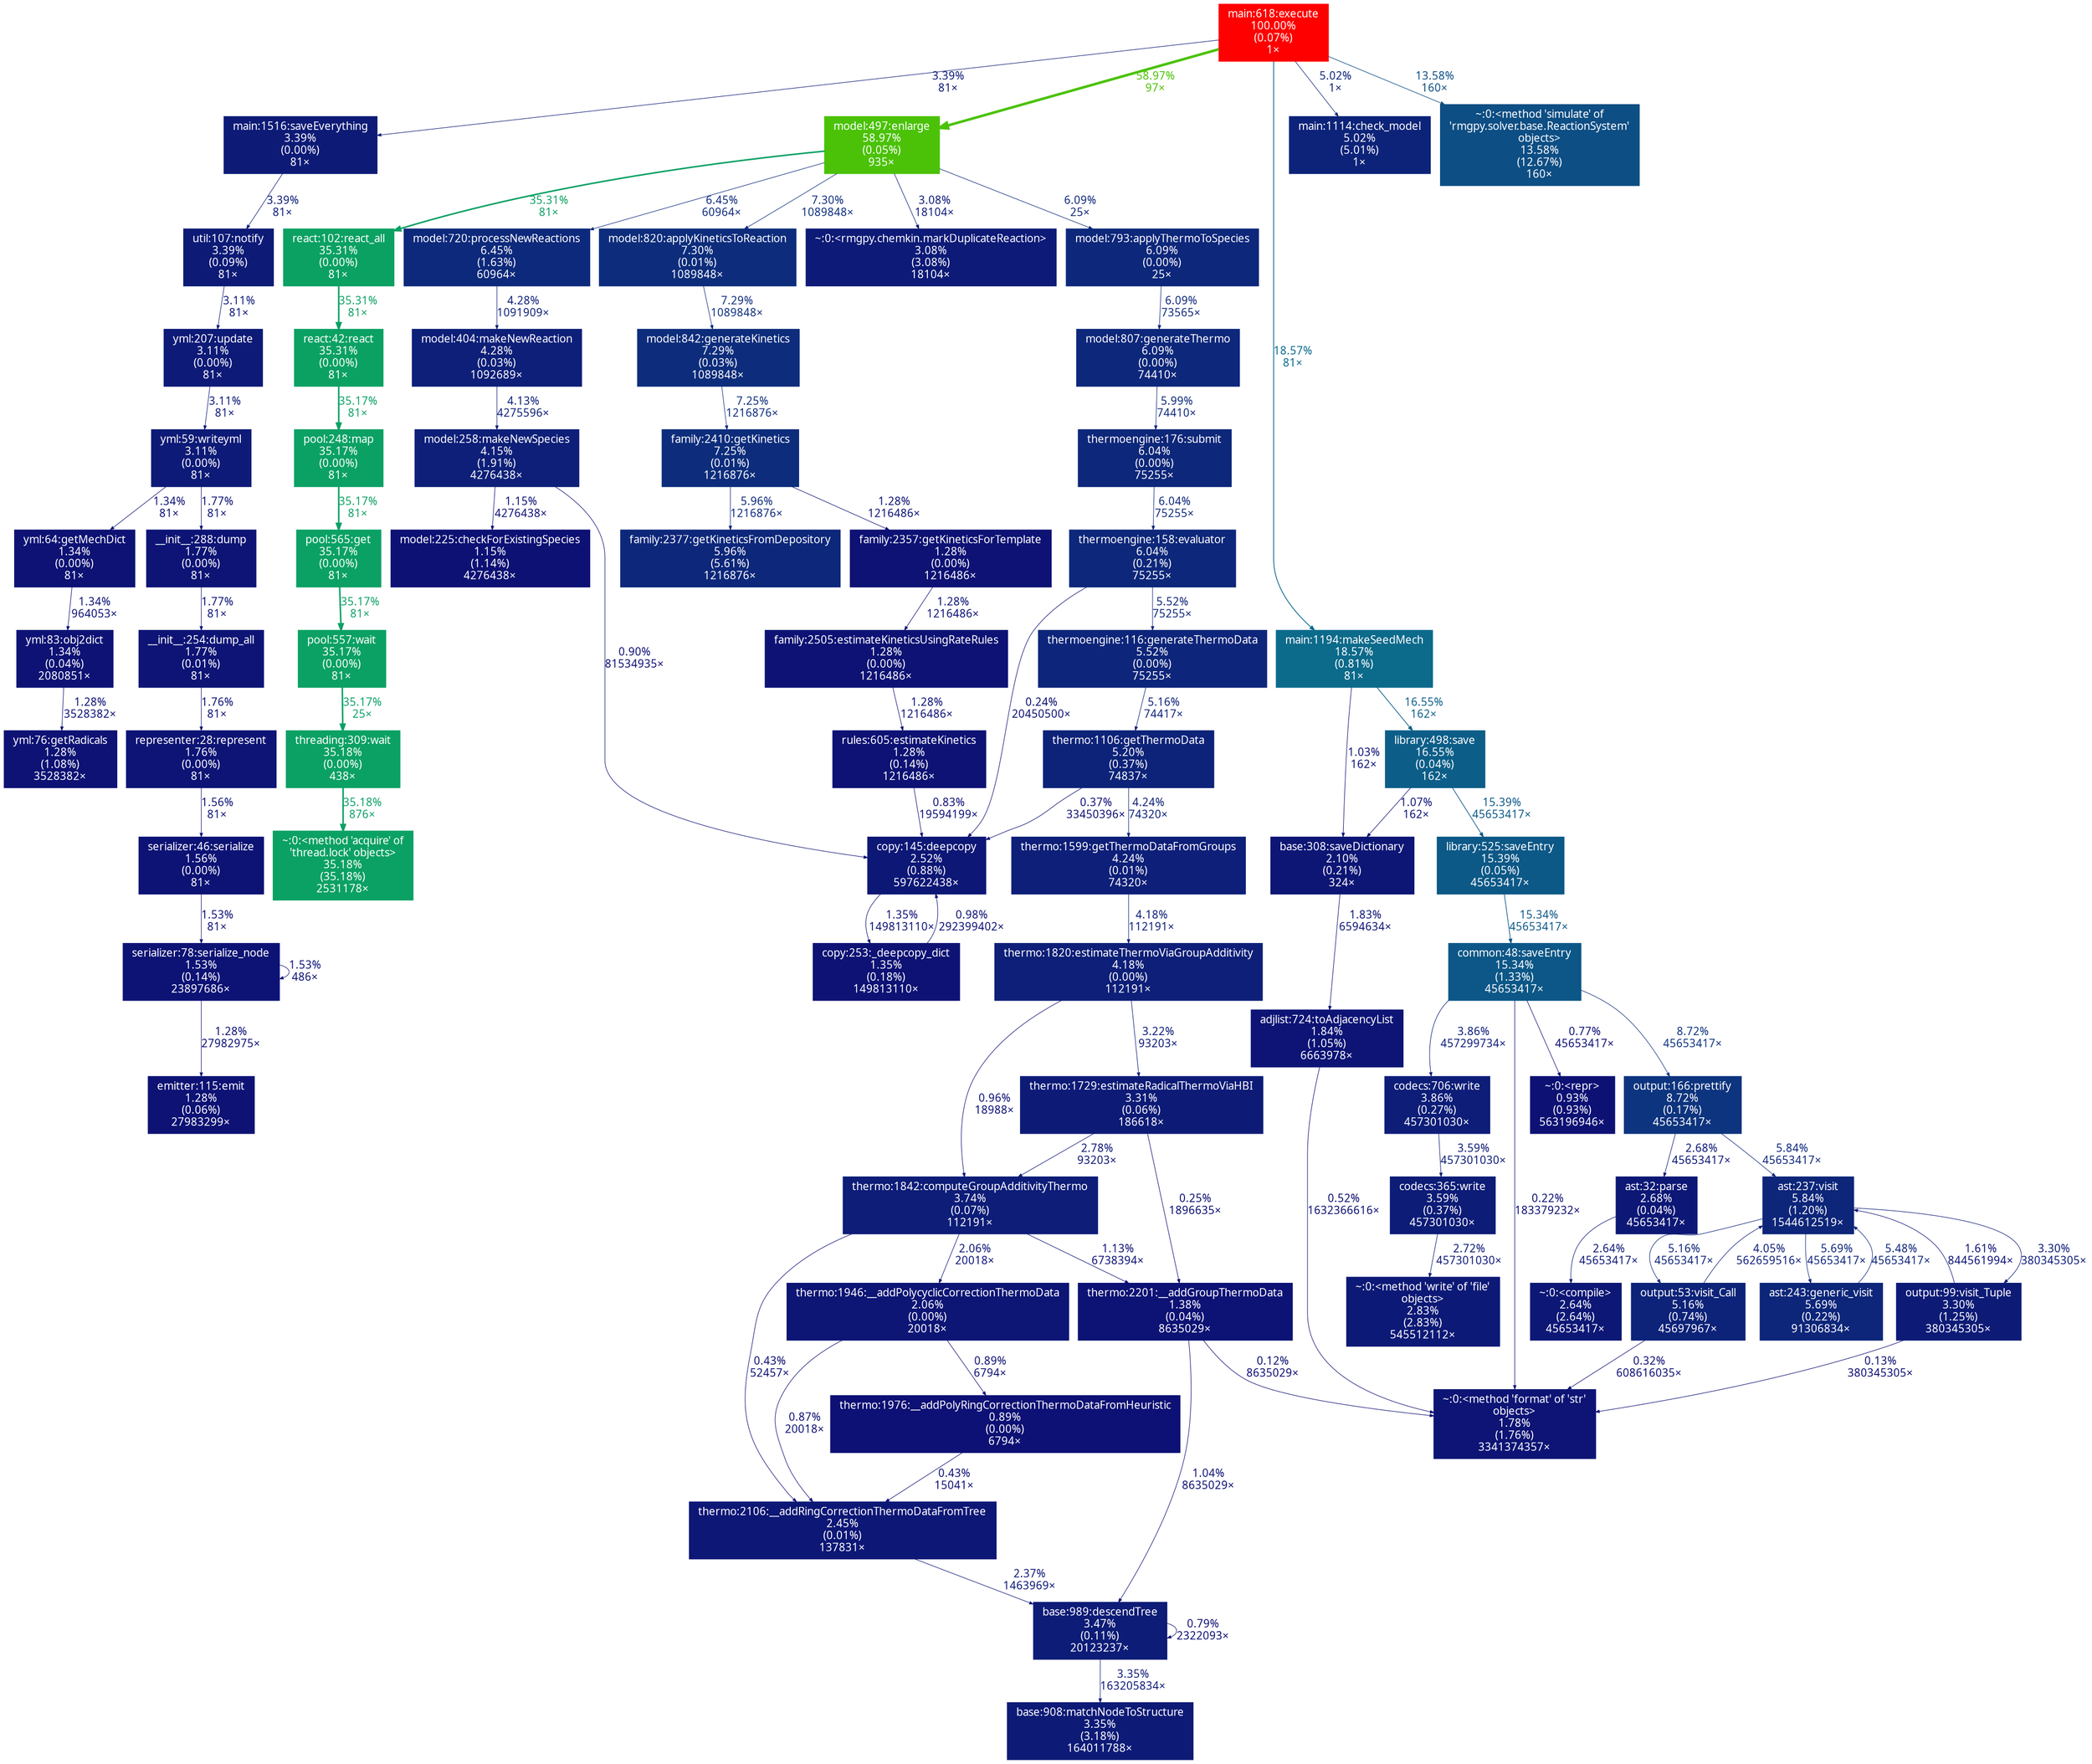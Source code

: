 digraph {
	graph [fontname=ArialMT, nodesep=0.125, ranksep=0.25];
	node [fontcolor=white, fontname=ArialMT, height=0, shape=box, style=filled, width=0];
	edge [fontname=ArialMT];
	13 [color="#0d1375", fontcolor="#ffffff", fontsize="10.00", label="serializer:78:serialize_node\n1.53%\n(0.14%)\n23897686×"];
	13 -> 13 [arrowsize="0.35", color="#0d1375", fontcolor="#0d1375", fontsize="10.00", label="1.53%\n486×", labeldistance="0.50", penwidth="0.50"];
	13 -> 103 [arrowsize="0.35", color="#0d1274", fontcolor="#0d1274", fontsize="10.00", label="1.28%\n27982975×", labeldistance="0.50", penwidth="0.50"];
	19 [color="#0d1274", fontcolor="#ffffff", fontsize="10.00", label="rules:605:estimateKinetics\n1.28%\n(0.14%)\n1216486×"];
	19 -> 253 [arrowsize="0.35", color="#0d1074", fontcolor="#0d1074", fontsize="10.00", label="0.83%\n19594199×", labeldistance="0.50", penwidth="0.50"];
	44 [color="#0d277a", fontcolor="#ffffff", fontsize="10.00", label="family:2377:getKineticsFromDepository\n5.96%\n(5.61%)\n1216876×"];
	47 [color="#0d1776", fontcolor="#ffffff", fontsize="10.00", label="thermo:2106:__addRingCorrectionThermoDataFromTree\n2.45%\n(0.01%)\n137831×"];
	47 -> 2331 [arrowsize="0.35", color="#0d1776", fontcolor="#0d1776", fontsize="10.00", label="2.37%\n1463969×", labeldistance="0.50", penwidth="0.50"];
	103 [color="#0d1274", fontcolor="#ffffff", fontsize="10.00", label="emitter:115:emit\n1.28%\n(0.06%)\n27983299×"];
	172 [color="#0d1274", fontcolor="#ffffff", fontsize="10.00", label="yml:83:obj2dict\n1.34%\n(0.04%)\n2080851×"];
	172 -> 274 [arrowsize="0.35", color="#0d1274", fontcolor="#0d1274", fontsize="10.00", label="1.28%\n3528382×", labeldistance="0.50", penwidth="0.50"];
	246 [color="#0d2d7c", fontcolor="#ffffff", fontsize="10.00", label="model:842:generateKinetics\n7.29%\n(0.03%)\n1089848×"];
	246 -> 1010 [arrowsize="0.35", color="#0d2d7c", fontcolor="#0d2d7c", fontsize="10.00", label="7.25%\n1216876×", labeldistance="0.50", penwidth="0.50"];
	253 [color="#0d1776", fontcolor="#ffffff", fontsize="10.00", label="copy:145:deepcopy\n2.52%\n(0.88%)\n597622438×"];
	253 -> 991 [arrowsize="0.35", color="#0d1274", fontcolor="#0d1274", fontsize="10.00", label="1.35%\n149813110×", labeldistance="0.50", penwidth="0.50"];
	274 [color="#0d1274", fontcolor="#ffffff", fontsize="10.00", label="yml:76:getRadicals\n1.28%\n(1.08%)\n3528382×"];
	276 [color="#ff0000", fontcolor="#ffffff", fontsize="10.00", label="main:618:execute\n100.00%\n(0.07%)\n1×"];
	276 -> 952 [arrowsize="0.77", color="#4bc208", fontcolor="#4bc208", fontsize="10.00", label="58.97%\n97×", labeldistance="2.36", penwidth="2.36"];
	276 -> 1188 [arrowsize="0.35", color="#0d2379", fontcolor="#0d2379", fontsize="10.00", label="5.02%\n1×", labeldistance="0.50", penwidth="0.50"];
	276 -> 1262 [arrowsize="0.37", color="#0d4e84", fontcolor="#0d4e84", fontsize="10.00", label="13.58%\n160×", labeldistance="0.54", penwidth="0.54"];
	276 -> 1765 [arrowsize="0.35", color="#0d1b77", fontcolor="#0d1b77", fontsize="10.00", label="3.39%\n81×", labeldistance="0.50", penwidth="0.50"];
	276 -> 2350 [arrowsize="0.43", color="#0c6a8b", fontcolor="#0c6a8b", fontsize="10.00", label="18.57%\n81×", labeldistance="0.74", penwidth="0.74"];
	303 [color="#0ba164", fontcolor="#ffffff", fontsize="10.00", label="threading:309:wait\n35.18%\n(0.00%)\n438×"];
	303 -> 2952 [arrowsize="0.59", color="#0ba164", fontcolor="#0ba164", fontsize="10.00", label="35.18%\n876×", labeldistance="1.41", penwidth="1.41"];
	356 [color="#0ba164", fontcolor="#ffffff", fontsize="10.00", label="pool:248:map\n35.17%\n(0.00%)\n81×"];
	356 -> 3936 [arrowsize="0.59", color="#0ba164", fontcolor="#0ba164", fontsize="10.00", label="35.17%\n81×", labeldistance="1.41", penwidth="1.41"];
	357 [color="#0ba163", fontcolor="#ffffff", fontsize="10.00", label="react:42:react\n35.31%\n(0.00%)\n81×"];
	357 -> 356 [arrowsize="0.59", color="#0ba164", fontcolor="#0ba164", fontsize="10.00", label="35.17%\n81×", labeldistance="1.41", penwidth="1.41"];
	360 [color="#0d277a", fontcolor="#ffffff", fontsize="10.00", label="thermoengine:176:submit\n6.04%\n(0.00%)\n75255×"];
	360 -> 909 [arrowsize="0.35", color="#0d277a", fontcolor="#0d277a", fontsize="10.00", label="6.04%\n75255×", labeldistance="0.50", penwidth="0.50"];
	362 [color="#0d277b", fontcolor="#ffffff", fontsize="10.00", label="model:807:generateThermo\n6.09%\n(0.00%)\n74410×"];
	362 -> 360 [arrowsize="0.35", color="#0d277a", fontcolor="#0d277a", fontsize="10.00", label="5.99%\n74410×", labeldistance="0.50", penwidth="0.50"];
	390 [color="#0d1475", fontcolor="#ffffff", fontsize="10.00", label="adjlist:724:toAdjacencyList\n1.84%\n(1.05%)\n6663978×"];
	390 -> 1921 [arrowsize="0.35", color="#0d0f73", fontcolor="#0d0f73", fontsize="10.00", label="0.52%\n1632366616×", labeldistance="0.50", penwidth="0.50"];
	409 [color="#0d1375", fontcolor="#ffffff", fontsize="10.00", label="serializer:46:serialize\n1.56%\n(0.00%)\n81×"];
	409 -> 13 [arrowsize="0.35", color="#0d1375", fontcolor="#0d1375", fontsize="10.00", label="1.53%\n81×", labeldistance="0.50", penwidth="0.50"];
	630 [color="#0d1475", fontcolor="#ffffff", fontsize="10.00", label="representer:28:represent\n1.76%\n(0.00%)\n81×"];
	630 -> 409 [arrowsize="0.35", color="#0d1375", fontcolor="#0d1375", fontsize="10.00", label="1.56%\n81×", labeldistance="0.50", penwidth="0.50"];
	631 [color="#0d1475", fontcolor="#ffffff", fontsize="10.00", label="__init__:254:dump_all\n1.77%\n(0.01%)\n81×"];
	631 -> 630 [arrowsize="0.35", color="#0d1475", fontcolor="#0d1475", fontsize="10.00", label="1.76%\n81×", labeldistance="0.50", penwidth="0.50"];
	713 [color="#0d2379", fontcolor="#ffffff", fontsize="10.00", label="thermo:1106:getThermoData\n5.20%\n(0.37%)\n74837×"];
	713 -> 253 [arrowsize="0.35", color="#0d0e73", fontcolor="#0d0e73", fontsize="10.00", label="0.37%\n33450396×", labeldistance="0.50", penwidth="0.50"];
	713 -> 3343 [arrowsize="0.35", color="#0d1f78", fontcolor="#0d1f78", fontsize="10.00", label="4.24%\n74320×", labeldistance="0.50", penwidth="0.50"];
	717 [color="#0c5787", fontcolor="#ffffff", fontsize="10.00", label="common:48:saveEntry\n15.34%\n(1.33%)\n45653417×"];
	717 -> 1020 [arrowsize="0.35", color="#0d347e", fontcolor="#0d347e", fontsize="10.00", label="8.72%\n45653417×", labeldistance="0.50", penwidth="0.50"];
	717 -> 1921 [arrowsize="0.35", color="#0d0e73", fontcolor="#0d0e73", fontsize="10.00", label="0.22%\n183379232×", labeldistance="0.50", penwidth="0.50"];
	717 -> 2074 [arrowsize="0.35", color="#0d1074", fontcolor="#0d1074", fontsize="10.00", label="0.77%\n45653417×", labeldistance="0.50", penwidth="0.50"];
	717 -> 2447 [arrowsize="0.35", color="#0d1d78", fontcolor="#0d1d78", fontsize="10.00", label="3.86%\n457299734×", labeldistance="0.50", penwidth="0.50"];
	821 [color="#0d1575", fontcolor="#ffffff", fontsize="10.00", label="thermo:1946:__addPolycyclicCorrectionThermoData\n2.06%\n(0.00%)\n20018×"];
	821 -> 47 [arrowsize="0.35", color="#0d1074", fontcolor="#0d1074", fontsize="10.00", label="0.87%\n20018×", labeldistance="0.50", penwidth="0.50"];
	821 -> 822 [arrowsize="0.35", color="#0d1074", fontcolor="#0d1074", fontsize="10.00", label="0.89%\n6794×", labeldistance="0.50", penwidth="0.50"];
	822 [color="#0d1074", fontcolor="#ffffff", fontsize="10.00", label="thermo:1976:__addPolyRingCorrectionThermoDataFromHeuristic\n0.89%\n(0.00%)\n6794×"];
	822 -> 47 [arrowsize="0.35", color="#0d0f73", fontcolor="#0d0f73", fontsize="10.00", label="0.43%\n15041×", labeldistance="0.50", penwidth="0.50"];
	837 [color="#0d1c77", fontcolor="#ffffff", fontsize="10.00", label="codecs:365:write\n3.59%\n(0.37%)\n457301030×"];
	837 -> 1721 [arrowsize="0.35", color="#0d1876", fontcolor="#0d1876", fontsize="10.00", label="2.72%\n457301030×", labeldistance="0.50", penwidth="0.50"];
	905 [color="#0d1475", fontcolor="#ffffff", fontsize="10.00", label="__init__:288:dump\n1.77%\n(0.00%)\n81×"];
	905 -> 631 [arrowsize="0.35", color="#0d1475", fontcolor="#0d1475", fontsize="10.00", label="1.77%\n81×", labeldistance="0.50", penwidth="0.50"];
	909 [color="#0d277a", fontcolor="#ffffff", fontsize="10.00", label="thermoengine:158:evaluator\n6.04%\n(0.21%)\n75255×"];
	909 -> 253 [arrowsize="0.35", color="#0d0e73", fontcolor="#0d0e73", fontsize="10.00", label="0.24%\n20450500×", labeldistance="0.50", penwidth="0.50"];
	909 -> 3353 [arrowsize="0.35", color="#0d257a", fontcolor="#0d257a", fontsize="10.00", label="5.52%\n75255×", labeldistance="0.50", penwidth="0.50"];
	952 [color="#4bc208", fontcolor="#ffffff", fontsize="10.00", label="model:497:enlarge\n58.97%\n(0.05%)\n935×"];
	952 -> 1045 [arrowsize="0.35", color="#0d297b", fontcolor="#0d297b", fontsize="10.00", label="6.45%\n60964×", labeldistance="0.50", penwidth="0.50"];
	952 -> 1772 [arrowsize="0.35", color="#0d2d7c", fontcolor="#0d2d7c", fontsize="10.00", label="7.30%\n1089848×", labeldistance="0.50", penwidth="0.50"];
	952 -> 2275 [arrowsize="0.59", color="#0ba163", fontcolor="#0ba163", fontsize="10.00", label="35.31%\n81×", labeldistance="1.41", penwidth="1.41"];
	952 -> 2977 [arrowsize="0.35", color="#0d277b", fontcolor="#0d277b", fontsize="10.00", label="6.09%\n25×", labeldistance="0.50", penwidth="0.50"];
	952 -> 3822 [arrowsize="0.35", color="#0d1a77", fontcolor="#0d1a77", fontsize="10.00", label="3.08%\n18104×", labeldistance="0.50", penwidth="0.50"];
	991 [color="#0d1274", fontcolor="#ffffff", fontsize="10.00", label="copy:253:_deepcopy_dict\n1.35%\n(0.18%)\n149813110×"];
	991 -> 253 [arrowsize="0.35", color="#0d1174", fontcolor="#0d1174", fontsize="10.00", label="0.98%\n292399402×", labeldistance="0.50", penwidth="0.50"];
	1010 [color="#0d2d7c", fontcolor="#ffffff", fontsize="10.00", label="family:2410:getKinetics\n7.25%\n(0.01%)\n1216876×"];
	1010 -> 44 [arrowsize="0.35", color="#0d277a", fontcolor="#0d277a", fontsize="10.00", label="5.96%\n1216876×", labeldistance="0.50", penwidth="0.50"];
	1010 -> 1822 [arrowsize="0.35", color="#0d1274", fontcolor="#0d1274", fontsize="10.00", label="1.28%\n1216486×", labeldistance="0.50", penwidth="0.50"];
	1019 [color="#0c5e88", fontcolor="#ffffff", fontsize="10.00", label="library:498:save\n16.55%\n(0.04%)\n162×"];
	1019 -> 1212 [arrowsize="0.35", color="#0d1174", fontcolor="#0d1174", fontsize="10.00", label="1.07%\n162×", labeldistance="0.50", penwidth="0.50"];
	1019 -> 4237 [arrowsize="0.39", color="#0c5887", fontcolor="#0c5887", fontsize="10.00", label="15.39%\n45653417×", labeldistance="0.62", penwidth="0.62"];
	1020 [color="#0d347e", fontcolor="#ffffff", fontsize="10.00", label="output:166:prettify\n8.72%\n(0.17%)\n45653417×"];
	1020 -> 2133 [arrowsize="0.35", color="#0d267a", fontcolor="#0d267a", fontsize="10.00", label="5.84%\n45653417×", labeldistance="0.50", penwidth="0.50"];
	1020 -> 4050 [arrowsize="0.35", color="#0d1876", fontcolor="#0d1876", fontsize="10.00", label="2.68%\n45653417×", labeldistance="0.50", penwidth="0.50"];
	1044 [color="#0d1f78", fontcolor="#ffffff", fontsize="10.00", label="model:404:makeNewReaction\n4.28%\n(0.03%)\n1092689×"];
	1044 -> 1647 [arrowsize="0.35", color="#0d1e78", fontcolor="#0d1e78", fontsize="10.00", label="4.13%\n4275596×", labeldistance="0.50", penwidth="0.50"];
	1045 [color="#0d297b", fontcolor="#ffffff", fontsize="10.00", label="model:720:processNewReactions\n6.45%\n(1.63%)\n60964×"];
	1045 -> 1044 [arrowsize="0.35", color="#0d1f78", fontcolor="#0d1f78", fontsize="10.00", label="4.28%\n1091909×", labeldistance="0.50", penwidth="0.50"];
	1067 [color="#0d1b77", fontcolor="#ffffff", fontsize="10.00", label="thermo:1729:estimateRadicalThermoViaHBI\n3.31%\n(0.06%)\n186618×"];
	1067 -> 1522 [arrowsize="0.35", color="#0d0e73", fontcolor="#0d0e73", fontsize="10.00", label="0.25%\n1896635×", labeldistance="0.50", penwidth="0.50"];
	1067 -> 2765 [arrowsize="0.35", color="#0d1876", fontcolor="#0d1876", fontsize="10.00", label="2.78%\n93203×", labeldistance="0.50", penwidth="0.50"];
	1068 [color="#0d1f78", fontcolor="#ffffff", fontsize="10.00", label="thermo:1820:estimateThermoViaGroupAdditivity\n4.18%\n(0.00%)\n112191×"];
	1068 -> 1067 [arrowsize="0.35", color="#0d1a77", fontcolor="#0d1a77", fontsize="10.00", label="3.22%\n93203×", labeldistance="0.50", penwidth="0.50"];
	1068 -> 2765 [arrowsize="0.35", color="#0d1174", fontcolor="#0d1174", fontsize="10.00", label="0.96%\n18988×", labeldistance="0.50", penwidth="0.50"];
	1184 [color="#0d1b77", fontcolor="#ffffff", fontsize="10.00", label="util:107:notify\n3.39%\n(0.09%)\n81×"];
	1184 -> 2295 [arrowsize="0.35", color="#0d1a77", fontcolor="#0d1a77", fontsize="10.00", label="3.11%\n81×", labeldistance="0.50", penwidth="0.50"];
	1188 [color="#0d2379", fontcolor="#ffffff", fontsize="10.00", label="main:1114:check_model\n5.02%\n(5.01%)\n1×"];
	1210 [color="#0d1b77", fontcolor="#ffffff", fontsize="10.00", label="base:908:matchNodeToStructure\n3.35%\n(3.18%)\n164011788×"];
	1212 [color="#0d1675", fontcolor="#ffffff", fontsize="10.00", label="base:308:saveDictionary\n2.10%\n(0.21%)\n324×"];
	1212 -> 390 [arrowsize="0.35", color="#0d1475", fontcolor="#0d1475", fontsize="10.00", label="1.83%\n6594634×", labeldistance="0.50", penwidth="0.50"];
	1262 [color="#0d4e84", fontcolor="#ffffff", fontsize="10.00", label="~:0:<method 'simulate' of\n'rmgpy.solver.base.ReactionSystem'\nobjects>\n13.58%\n(12.67%)\n160×"];
	1522 [color="#0d1275", fontcolor="#ffffff", fontsize="10.00", label="thermo:2201:__addGroupThermoData\n1.38%\n(0.04%)\n8635029×"];
	1522 -> 1921 [arrowsize="0.35", color="#0d0d73", fontcolor="#0d0d73", fontsize="10.00", label="0.12%\n8635029×", labeldistance="0.50", penwidth="0.50"];
	1522 -> 2331 [arrowsize="0.35", color="#0d1174", fontcolor="#0d1174", fontsize="10.00", label="1.04%\n8635029×", labeldistance="0.50", penwidth="0.50"];
	1644 [color="#0d267a", fontcolor="#ffffff", fontsize="10.00", label="ast:243:generic_visit\n5.69%\n(0.22%)\n91306834×"];
	1644 -> 2133 [arrowsize="0.35", color="#0d257a", fontcolor="#0d257a", fontsize="10.00", label="5.48%\n45653417×", labeldistance="0.50", penwidth="0.50"];
	1647 [color="#0d1f78", fontcolor="#ffffff", fontsize="10.00", label="model:258:makeNewSpecies\n4.15%\n(1.91%)\n4276438×"];
	1647 -> 253 [arrowsize="0.35", color="#0d1074", fontcolor="#0d1074", fontsize="10.00", label="0.90%\n81534935×", labeldistance="0.50", penwidth="0.50"];
	1647 -> 2872 [arrowsize="0.35", color="#0d1174", fontcolor="#0d1174", fontsize="10.00", label="1.15%\n4276438×", labeldistance="0.50", penwidth="0.50"];
	1676 [color="#0d1b77", fontcolor="#ffffff", fontsize="10.00", label="output:99:visit_Tuple\n3.30%\n(1.25%)\n380345305×"];
	1676 -> 1921 [arrowsize="0.35", color="#0d0d73", fontcolor="#0d0d73", fontsize="10.00", label="0.13%\n380345305×", labeldistance="0.50", penwidth="0.50"];
	1676 -> 2133 [arrowsize="0.35", color="#0d1375", fontcolor="#0d1375", fontsize="10.00", label="1.61%\n844561994×", labeldistance="0.50", penwidth="0.50"];
	1721 [color="#0d1976", fontcolor="#ffffff", fontsize="10.00", label="~:0:<method 'write' of 'file'\nobjects>\n2.83%\n(2.83%)\n545512112×"];
	1765 [color="#0d1b77", fontcolor="#ffffff", fontsize="10.00", label="main:1516:saveEverything\n3.39%\n(0.00%)\n81×"];
	1765 -> 1184 [arrowsize="0.35", color="#0d1b77", fontcolor="#0d1b77", fontsize="10.00", label="3.39%\n81×", labeldistance="0.50", penwidth="0.50"];
	1772 [color="#0d2d7c", fontcolor="#ffffff", fontsize="10.00", label="model:820:applyKineticsToReaction\n7.30%\n(0.01%)\n1089848×"];
	1772 -> 246 [arrowsize="0.35", color="#0d2d7c", fontcolor="#0d2d7c", fontsize="10.00", label="7.29%\n1089848×", labeldistance="0.50", penwidth="0.50"];
	1821 [color="#0d1274", fontcolor="#ffffff", fontsize="10.00", label="family:2505:estimateKineticsUsingRateRules\n1.28%\n(0.00%)\n1216486×"];
	1821 -> 19 [arrowsize="0.35", color="#0d1274", fontcolor="#0d1274", fontsize="10.00", label="1.28%\n1216486×", labeldistance="0.50", penwidth="0.50"];
	1822 [color="#0d1274", fontcolor="#ffffff", fontsize="10.00", label="family:2357:getKineticsForTemplate\n1.28%\n(0.00%)\n1216486×"];
	1822 -> 1821 [arrowsize="0.35", color="#0d1274", fontcolor="#0d1274", fontsize="10.00", label="1.28%\n1216486×", labeldistance="0.50", penwidth="0.50"];
	1921 [color="#0d1475", fontcolor="#ffffff", fontsize="10.00", label="~:0:<method 'format' of 'str'\nobjects>\n1.78%\n(1.76%)\n3341374357×"];
	2074 [color="#0d1174", fontcolor="#ffffff", fontsize="10.00", label="~:0:<repr>\n0.93%\n(0.93%)\n563196946×"];
	2133 [color="#0d267a", fontcolor="#ffffff", fontsize="10.00", label="ast:237:visit\n5.84%\n(1.20%)\n1544612519×"];
	2133 -> 1644 [arrowsize="0.35", color="#0d267a", fontcolor="#0d267a", fontsize="10.00", label="5.69%\n45653417×", labeldistance="0.50", penwidth="0.50"];
	2133 -> 1676 [arrowsize="0.35", color="#0d1b77", fontcolor="#0d1b77", fontsize="10.00", label="3.30%\n380345305×", labeldistance="0.50", penwidth="0.50"];
	2133 -> 2339 [arrowsize="0.35", color="#0d2379", fontcolor="#0d2379", fontsize="10.00", label="5.16%\n45653417×", labeldistance="0.50", penwidth="0.50"];
	2275 [color="#0ba163", fontcolor="#ffffff", fontsize="10.00", label="react:102:react_all\n35.31%\n(0.00%)\n81×"];
	2275 -> 357 [arrowsize="0.59", color="#0ba163", fontcolor="#0ba163", fontsize="10.00", label="35.31%\n81×", labeldistance="1.41", penwidth="1.41"];
	2295 [color="#0d1a77", fontcolor="#ffffff", fontsize="10.00", label="yml:207:update\n3.11%\n(0.00%)\n81×"];
	2295 -> 3754 [arrowsize="0.35", color="#0d1a77", fontcolor="#0d1a77", fontsize="10.00", label="3.11%\n81×", labeldistance="0.50", penwidth="0.50"];
	2331 [color="#0d1c77", fontcolor="#ffffff", fontsize="10.00", label="base:989:descendTree\n3.47%\n(0.11%)\n20123237×"];
	2331 -> 1210 [arrowsize="0.35", color="#0d1b77", fontcolor="#0d1b77", fontsize="10.00", label="3.35%\n163205834×", labeldistance="0.50", penwidth="0.50"];
	2331 -> 2331 [arrowsize="0.35", color="#0d1074", fontcolor="#0d1074", fontsize="10.00", label="0.79%\n2322093×", labeldistance="0.50", penwidth="0.50"];
	2339 [color="#0d2379", fontcolor="#ffffff", fontsize="10.00", label="output:53:visit_Call\n5.16%\n(0.74%)\n45697967×"];
	2339 -> 1921 [arrowsize="0.35", color="#0d0e73", fontcolor="#0d0e73", fontsize="10.00", label="0.32%\n608616035×", labeldistance="0.50", penwidth="0.50"];
	2339 -> 2133 [arrowsize="0.35", color="#0d1e78", fontcolor="#0d1e78", fontsize="10.00", label="4.05%\n562659516×", labeldistance="0.50", penwidth="0.50"];
	2350 [color="#0c6a8b", fontcolor="#ffffff", fontsize="10.00", label="main:1194:makeSeedMech\n18.57%\n(0.81%)\n81×"];
	2350 -> 1019 [arrowsize="0.41", color="#0c5e88", fontcolor="#0c5e88", fontsize="10.00", label="16.55%\n162×", labeldistance="0.66", penwidth="0.66"];
	2350 -> 1212 [arrowsize="0.35", color="#0d1174", fontcolor="#0d1174", fontsize="10.00", label="1.03%\n162×", labeldistance="0.50", penwidth="0.50"];
	2447 [color="#0d1d78", fontcolor="#ffffff", fontsize="10.00", label="codecs:706:write\n3.86%\n(0.27%)\n457301030×"];
	2447 -> 837 [arrowsize="0.35", color="#0d1c77", fontcolor="#0d1c77", fontsize="10.00", label="3.59%\n457301030×", labeldistance="0.50", penwidth="0.50"];
	2765 [color="#0d1d78", fontcolor="#ffffff", fontsize="10.00", label="thermo:1842:computeGroupAdditivityThermo\n3.74%\n(0.07%)\n112191×"];
	2765 -> 47 [arrowsize="0.35", color="#0d0f73", fontcolor="#0d0f73", fontsize="10.00", label="0.43%\n52457×", labeldistance="0.50", penwidth="0.50"];
	2765 -> 821 [arrowsize="0.35", color="#0d1575", fontcolor="#0d1575", fontsize="10.00", label="2.06%\n20018×", labeldistance="0.50", penwidth="0.50"];
	2765 -> 1522 [arrowsize="0.35", color="#0d1174", fontcolor="#0d1174", fontsize="10.00", label="1.13%\n6738394×", labeldistance="0.50", penwidth="0.50"];
	2805 [color="#0ba164", fontcolor="#ffffff", fontsize="10.00", label="pool:557:wait\n35.17%\n(0.00%)\n81×"];
	2805 -> 303 [arrowsize="0.59", color="#0ba164", fontcolor="#0ba164", fontsize="10.00", label="35.17%\n25×", labeldistance="1.41", penwidth="1.41"];
	2872 [color="#0d1174", fontcolor="#ffffff", fontsize="10.00", label="model:225:checkForExistingSpecies\n1.15%\n(1.14%)\n4276438×"];
	2952 [color="#0ba164", fontcolor="#ffffff", fontsize="10.00", label="~:0:<method 'acquire' of\n'thread.lock' objects>\n35.18%\n(35.18%)\n2531178×"];
	2977 [color="#0d277b", fontcolor="#ffffff", fontsize="10.00", label="model:793:applyThermoToSpecies\n6.09%\n(0.00%)\n25×"];
	2977 -> 362 [arrowsize="0.35", color="#0d277b", fontcolor="#0d277b", fontsize="10.00", label="6.09%\n73565×", labeldistance="0.50", penwidth="0.50"];
	3343 [color="#0d1f78", fontcolor="#ffffff", fontsize="10.00", label="thermo:1599:getThermoDataFromGroups\n4.24%\n(0.01%)\n74320×"];
	3343 -> 1068 [arrowsize="0.35", color="#0d1f78", fontcolor="#0d1f78", fontsize="10.00", label="4.18%\n112191×", labeldistance="0.50", penwidth="0.50"];
	3353 [color="#0d257a", fontcolor="#ffffff", fontsize="10.00", label="thermoengine:116:generateThermoData\n5.52%\n(0.00%)\n75255×"];
	3353 -> 713 [arrowsize="0.35", color="#0d2379", fontcolor="#0d2379", fontsize="10.00", label="5.16%\n74417×", labeldistance="0.50", penwidth="0.50"];
	3754 [color="#0d1a77", fontcolor="#ffffff", fontsize="10.00", label="yml:59:writeyml\n3.11%\n(0.00%)\n81×"];
	3754 -> 905 [arrowsize="0.35", color="#0d1475", fontcolor="#0d1475", fontsize="10.00", label="1.77%\n81×", labeldistance="0.50", penwidth="0.50"];
	3754 -> 4369 [arrowsize="0.35", color="#0d1274", fontcolor="#0d1274", fontsize="10.00", label="1.34%\n81×", labeldistance="0.50", penwidth="0.50"];
	3822 [color="#0d1a77", fontcolor="#ffffff", fontsize="10.00", label="~:0:<rmgpy.chemkin.markDuplicateReaction>\n3.08%\n(3.08%)\n18104×"];
	3936 [color="#0ba164", fontcolor="#ffffff", fontsize="10.00", label="pool:565:get\n35.17%\n(0.00%)\n81×"];
	3936 -> 2805 [arrowsize="0.59", color="#0ba164", fontcolor="#0ba164", fontsize="10.00", label="35.17%\n81×", labeldistance="1.41", penwidth="1.41"];
	4050 [color="#0d1876", fontcolor="#ffffff", fontsize="10.00", label="ast:32:parse\n2.68%\n(0.04%)\n45653417×"];
	4050 -> 4463 [arrowsize="0.35", color="#0d1876", fontcolor="#0d1876", fontsize="10.00", label="2.64%\n45653417×", labeldistance="0.50", penwidth="0.50"];
	4237 [color="#0c5887", fontcolor="#ffffff", fontsize="10.00", label="library:525:saveEntry\n15.39%\n(0.05%)\n45653417×"];
	4237 -> 717 [arrowsize="0.39", color="#0c5787", fontcolor="#0c5787", fontsize="10.00", label="15.34%\n45653417×", labeldistance="0.61", penwidth="0.61"];
	4369 [color="#0d1274", fontcolor="#ffffff", fontsize="10.00", label="yml:64:getMechDict\n1.34%\n(0.00%)\n81×"];
	4369 -> 172 [arrowsize="0.35", color="#0d1274", fontcolor="#0d1274", fontsize="10.00", label="1.34%\n964053×", labeldistance="0.50", penwidth="0.50"];
	4463 [color="#0d1876", fontcolor="#ffffff", fontsize="10.00", label="~:0:<compile>\n2.64%\n(2.64%)\n45653417×"];
}
